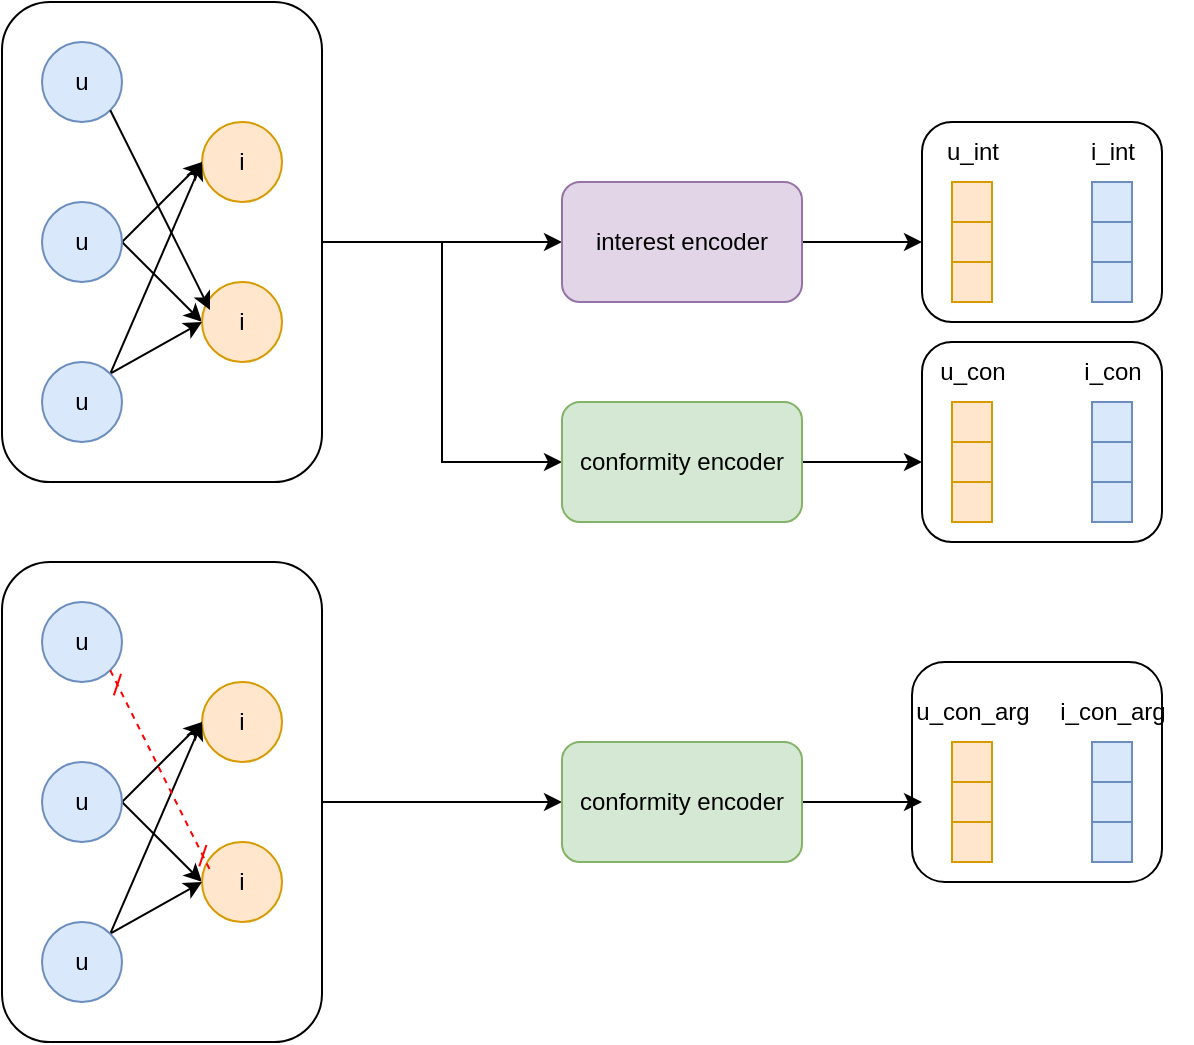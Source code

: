 <mxfile version="24.7.7">
  <diagram name="第 1 页" id="VUyj2m2OqaJEFEo-j7Zs">
    <mxGraphModel dx="1386" dy="748" grid="1" gridSize="10" guides="1" tooltips="1" connect="1" arrows="1" fold="1" page="1" pageScale="1" pageWidth="1654" pageHeight="1169" math="1" shadow="0">
      <root>
        <mxCell id="0" />
        <mxCell id="1" parent="0" />
        <mxCell id="WJeP69q8FkyDFJacEMiq-81" value="" style="rounded=1;whiteSpace=wrap;html=1;" vertex="1" parent="1">
          <mxGeometry x="715" y="390" width="125" height="110" as="geometry" />
        </mxCell>
        <mxCell id="WJeP69q8FkyDFJacEMiq-80" value="" style="rounded=1;whiteSpace=wrap;html=1;" vertex="1" parent="1">
          <mxGeometry x="720" y="230" width="120" height="100" as="geometry" />
        </mxCell>
        <mxCell id="WJeP69q8FkyDFJacEMiq-72" value="" style="rounded=1;whiteSpace=wrap;html=1;" vertex="1" parent="1">
          <mxGeometry x="720" y="120" width="120" height="100" as="geometry" />
        </mxCell>
        <mxCell id="WJeP69q8FkyDFJacEMiq-56" style="edgeStyle=orthogonalEdgeStyle;rounded=0;orthogonalLoop=1;jettySize=auto;html=1;exitX=1;exitY=0.5;exitDx=0;exitDy=0;entryX=0;entryY=0.5;entryDx=0;entryDy=0;" edge="1" parent="1" source="WJeP69q8FkyDFJacEMiq-22" target="WJeP69q8FkyDFJacEMiq-55">
          <mxGeometry relative="1" as="geometry" />
        </mxCell>
        <mxCell id="WJeP69q8FkyDFJacEMiq-22" value="" style="rounded=1;whiteSpace=wrap;html=1;" vertex="1" parent="1">
          <mxGeometry x="260" y="340" width="160" height="240" as="geometry" />
        </mxCell>
        <mxCell id="WJeP69q8FkyDFJacEMiq-24" style="edgeStyle=orthogonalEdgeStyle;rounded=0;orthogonalLoop=1;jettySize=auto;html=1;exitX=1;exitY=0.5;exitDx=0;exitDy=0;" edge="1" parent="1" source="WJeP69q8FkyDFJacEMiq-21">
          <mxGeometry relative="1" as="geometry">
            <mxPoint x="540" y="180" as="targetPoint" />
          </mxGeometry>
        </mxCell>
        <mxCell id="WJeP69q8FkyDFJacEMiq-27" style="edgeStyle=orthogonalEdgeStyle;rounded=0;orthogonalLoop=1;jettySize=auto;html=1;exitX=1;exitY=0.5;exitDx=0;exitDy=0;entryX=0;entryY=0.5;entryDx=0;entryDy=0;" edge="1" parent="1" source="WJeP69q8FkyDFJacEMiq-21" target="WJeP69q8FkyDFJacEMiq-26">
          <mxGeometry relative="1" as="geometry" />
        </mxCell>
        <mxCell id="WJeP69q8FkyDFJacEMiq-21" value="" style="rounded=1;whiteSpace=wrap;html=1;" vertex="1" parent="1">
          <mxGeometry x="260" y="60" width="160" height="240" as="geometry" />
        </mxCell>
        <mxCell id="WJeP69q8FkyDFJacEMiq-1" value="u" style="ellipse;whiteSpace=wrap;html=1;aspect=fixed;fillColor=#dae8fc;strokeColor=#6c8ebf;" vertex="1" parent="1">
          <mxGeometry x="280" y="80" width="40" height="40" as="geometry" />
        </mxCell>
        <mxCell id="WJeP69q8FkyDFJacEMiq-2" value="i" style="ellipse;whiteSpace=wrap;html=1;aspect=fixed;fillColor=#ffe6cc;strokeColor=#d79b00;" vertex="1" parent="1">
          <mxGeometry x="360" y="120" width="40" height="40" as="geometry" />
        </mxCell>
        <mxCell id="WJeP69q8FkyDFJacEMiq-7" style="rounded=0;orthogonalLoop=1;jettySize=auto;html=1;exitX=1;exitY=0.5;exitDx=0;exitDy=0;entryX=0;entryY=0.5;entryDx=0;entryDy=0;" edge="1" parent="1" source="WJeP69q8FkyDFJacEMiq-3" target="WJeP69q8FkyDFJacEMiq-2">
          <mxGeometry relative="1" as="geometry" />
        </mxCell>
        <mxCell id="WJeP69q8FkyDFJacEMiq-9" style="rounded=0;orthogonalLoop=1;jettySize=auto;html=1;exitX=1;exitY=0.5;exitDx=0;exitDy=0;entryX=0;entryY=0.5;entryDx=0;entryDy=0;" edge="1" parent="1" source="WJeP69q8FkyDFJacEMiq-3" target="WJeP69q8FkyDFJacEMiq-4">
          <mxGeometry relative="1" as="geometry" />
        </mxCell>
        <mxCell id="WJeP69q8FkyDFJacEMiq-3" value="u" style="ellipse;whiteSpace=wrap;html=1;aspect=fixed;fillColor=#dae8fc;strokeColor=#6c8ebf;" vertex="1" parent="1">
          <mxGeometry x="280" y="160" width="40" height="40" as="geometry" />
        </mxCell>
        <mxCell id="WJeP69q8FkyDFJacEMiq-4" value="i" style="ellipse;whiteSpace=wrap;html=1;aspect=fixed;fillColor=#ffe6cc;strokeColor=#d79b00;" vertex="1" parent="1">
          <mxGeometry x="360" y="200" width="40" height="40" as="geometry" />
        </mxCell>
        <mxCell id="WJeP69q8FkyDFJacEMiq-8" style="rounded=0;orthogonalLoop=1;jettySize=auto;html=1;exitX=1;exitY=0;exitDx=0;exitDy=0;" edge="1" parent="1" source="WJeP69q8FkyDFJacEMiq-5">
          <mxGeometry relative="1" as="geometry">
            <mxPoint x="360" y="140" as="targetPoint" />
          </mxGeometry>
        </mxCell>
        <mxCell id="WJeP69q8FkyDFJacEMiq-10" style="rounded=0;orthogonalLoop=1;jettySize=auto;html=1;exitX=1;exitY=0;exitDx=0;exitDy=0;entryX=0;entryY=0.5;entryDx=0;entryDy=0;" edge="1" parent="1" source="WJeP69q8FkyDFJacEMiq-5" target="WJeP69q8FkyDFJacEMiq-4">
          <mxGeometry relative="1" as="geometry" />
        </mxCell>
        <mxCell id="WJeP69q8FkyDFJacEMiq-5" value="u" style="ellipse;whiteSpace=wrap;html=1;aspect=fixed;fillColor=#dae8fc;strokeColor=#6c8ebf;" vertex="1" parent="1">
          <mxGeometry x="280" y="240" width="40" height="40" as="geometry" />
        </mxCell>
        <mxCell id="WJeP69q8FkyDFJacEMiq-6" style="rounded=0;orthogonalLoop=1;jettySize=auto;html=1;exitX=1;exitY=1;exitDx=0;exitDy=0;entryX=0.1;entryY=0.35;entryDx=0;entryDy=0;entryPerimeter=0;" edge="1" parent="1" source="WJeP69q8FkyDFJacEMiq-1" target="WJeP69q8FkyDFJacEMiq-4">
          <mxGeometry relative="1" as="geometry" />
        </mxCell>
        <mxCell id="WJeP69q8FkyDFJacEMiq-11" value="u" style="ellipse;whiteSpace=wrap;html=1;aspect=fixed;fillColor=#dae8fc;strokeColor=#6c8ebf;" vertex="1" parent="1">
          <mxGeometry x="280" y="360" width="40" height="40" as="geometry" />
        </mxCell>
        <mxCell id="WJeP69q8FkyDFJacEMiq-12" value="i" style="ellipse;whiteSpace=wrap;html=1;aspect=fixed;fillColor=#ffe6cc;strokeColor=#d79b00;" vertex="1" parent="1">
          <mxGeometry x="360" y="400" width="40" height="40" as="geometry" />
        </mxCell>
        <mxCell id="WJeP69q8FkyDFJacEMiq-13" style="rounded=0;orthogonalLoop=1;jettySize=auto;html=1;exitX=1;exitY=0.5;exitDx=0;exitDy=0;entryX=0;entryY=0.5;entryDx=0;entryDy=0;" edge="1" parent="1" source="WJeP69q8FkyDFJacEMiq-15" target="WJeP69q8FkyDFJacEMiq-12">
          <mxGeometry relative="1" as="geometry" />
        </mxCell>
        <mxCell id="WJeP69q8FkyDFJacEMiq-14" style="rounded=0;orthogonalLoop=1;jettySize=auto;html=1;exitX=1;exitY=0.5;exitDx=0;exitDy=0;entryX=0;entryY=0.5;entryDx=0;entryDy=0;" edge="1" parent="1" source="WJeP69q8FkyDFJacEMiq-15" target="WJeP69q8FkyDFJacEMiq-16">
          <mxGeometry relative="1" as="geometry" />
        </mxCell>
        <mxCell id="WJeP69q8FkyDFJacEMiq-15" value="u" style="ellipse;whiteSpace=wrap;html=1;aspect=fixed;fillColor=#dae8fc;strokeColor=#6c8ebf;" vertex="1" parent="1">
          <mxGeometry x="280" y="440" width="40" height="40" as="geometry" />
        </mxCell>
        <mxCell id="WJeP69q8FkyDFJacEMiq-16" value="i" style="ellipse;whiteSpace=wrap;html=1;aspect=fixed;fillColor=#ffe6cc;strokeColor=#d79b00;" vertex="1" parent="1">
          <mxGeometry x="360" y="480" width="40" height="40" as="geometry" />
        </mxCell>
        <mxCell id="WJeP69q8FkyDFJacEMiq-17" style="rounded=0;orthogonalLoop=1;jettySize=auto;html=1;exitX=1;exitY=0;exitDx=0;exitDy=0;" edge="1" parent="1" source="WJeP69q8FkyDFJacEMiq-19">
          <mxGeometry relative="1" as="geometry">
            <mxPoint x="360" y="420" as="targetPoint" />
          </mxGeometry>
        </mxCell>
        <mxCell id="WJeP69q8FkyDFJacEMiq-18" style="rounded=0;orthogonalLoop=1;jettySize=auto;html=1;exitX=1;exitY=0;exitDx=0;exitDy=0;entryX=0;entryY=0.5;entryDx=0;entryDy=0;" edge="1" parent="1" source="WJeP69q8FkyDFJacEMiq-19" target="WJeP69q8FkyDFJacEMiq-16">
          <mxGeometry relative="1" as="geometry" />
        </mxCell>
        <mxCell id="WJeP69q8FkyDFJacEMiq-19" value="u" style="ellipse;whiteSpace=wrap;html=1;aspect=fixed;fillColor=#dae8fc;strokeColor=#6c8ebf;" vertex="1" parent="1">
          <mxGeometry x="280" y="520" width="40" height="40" as="geometry" />
        </mxCell>
        <mxCell id="WJeP69q8FkyDFJacEMiq-20" style="rounded=0;orthogonalLoop=1;jettySize=auto;html=1;exitX=1;exitY=1;exitDx=0;exitDy=0;entryX=0.1;entryY=0.35;entryDx=0;entryDy=0;entryPerimeter=0;startArrow=dash;startFill=0;endArrow=dash;endFill=0;fillColor=#f8cecc;strokeColor=#FF0000;dashed=1;" edge="1" parent="1" source="WJeP69q8FkyDFJacEMiq-11" target="WJeP69q8FkyDFJacEMiq-16">
          <mxGeometry relative="1" as="geometry" />
        </mxCell>
        <mxCell id="WJeP69q8FkyDFJacEMiq-28" style="edgeStyle=orthogonalEdgeStyle;rounded=0;orthogonalLoop=1;jettySize=auto;html=1;exitX=1;exitY=0.5;exitDx=0;exitDy=0;" edge="1" parent="1" source="WJeP69q8FkyDFJacEMiq-25">
          <mxGeometry relative="1" as="geometry">
            <mxPoint x="720" y="180" as="targetPoint" />
          </mxGeometry>
        </mxCell>
        <mxCell id="WJeP69q8FkyDFJacEMiq-25" value="interest encoder" style="rounded=1;whiteSpace=wrap;html=1;fillColor=#e1d5e7;strokeColor=#9673a6;" vertex="1" parent="1">
          <mxGeometry x="540" y="150" width="120" height="60" as="geometry" />
        </mxCell>
        <mxCell id="WJeP69q8FkyDFJacEMiq-29" style="edgeStyle=orthogonalEdgeStyle;rounded=0;orthogonalLoop=1;jettySize=auto;html=1;exitX=1;exitY=0.5;exitDx=0;exitDy=0;" edge="1" parent="1" source="WJeP69q8FkyDFJacEMiq-26">
          <mxGeometry relative="1" as="geometry">
            <mxPoint x="720" y="290" as="targetPoint" />
          </mxGeometry>
        </mxCell>
        <mxCell id="WJeP69q8FkyDFJacEMiq-26" value="conformity encoder" style="rounded=1;whiteSpace=wrap;html=1;fillColor=#d5e8d4;strokeColor=#82b366;" vertex="1" parent="1">
          <mxGeometry x="540" y="260" width="120" height="60" as="geometry" />
        </mxCell>
        <mxCell id="WJeP69q8FkyDFJacEMiq-57" style="edgeStyle=orthogonalEdgeStyle;rounded=0;orthogonalLoop=1;jettySize=auto;html=1;exitX=1;exitY=0.5;exitDx=0;exitDy=0;" edge="1" parent="1" source="WJeP69q8FkyDFJacEMiq-55">
          <mxGeometry relative="1" as="geometry">
            <mxPoint x="720" y="460" as="targetPoint" />
          </mxGeometry>
        </mxCell>
        <mxCell id="WJeP69q8FkyDFJacEMiq-55" value="conformity encoder" style="rounded=1;whiteSpace=wrap;html=1;fillColor=#d5e8d4;strokeColor=#82b366;" vertex="1" parent="1">
          <mxGeometry x="540" y="430" width="120" height="60" as="geometry" />
        </mxCell>
        <mxCell id="WJeP69q8FkyDFJacEMiq-59" value="" style="group;fillColor=#ffe6cc;strokeColor=#d79b00;" vertex="1" connectable="0" parent="1">
          <mxGeometry x="735" y="430" width="20" height="60" as="geometry" />
        </mxCell>
        <mxCell id="WJeP69q8FkyDFJacEMiq-60" value="" style="whiteSpace=wrap;html=1;aspect=fixed;fillColor=#ffe6cc;strokeColor=#d79b00;" vertex="1" parent="WJeP69q8FkyDFJacEMiq-59">
          <mxGeometry width="20" height="20" as="geometry" />
        </mxCell>
        <mxCell id="WJeP69q8FkyDFJacEMiq-61" value="" style="whiteSpace=wrap;html=1;aspect=fixed;fillColor=#ffe6cc;strokeColor=#d79b00;" vertex="1" parent="WJeP69q8FkyDFJacEMiq-59">
          <mxGeometry y="20" width="20" height="20" as="geometry" />
        </mxCell>
        <mxCell id="WJeP69q8FkyDFJacEMiq-62" value="" style="whiteSpace=wrap;html=1;aspect=fixed;fillColor=#ffe6cc;strokeColor=#d79b00;" vertex="1" parent="WJeP69q8FkyDFJacEMiq-59">
          <mxGeometry y="40" width="20" height="20" as="geometry" />
        </mxCell>
        <mxCell id="WJeP69q8FkyDFJacEMiq-67" value="u_con_arg" style="text;html=1;align=center;verticalAlign=middle;resizable=0;points=[];autosize=1;strokeColor=none;fillColor=none;" vertex="1" parent="1">
          <mxGeometry x="705" y="400" width="80" height="30" as="geometry" />
        </mxCell>
        <mxCell id="WJeP69q8FkyDFJacEMiq-69" value="" style="group" vertex="1" connectable="0" parent="1">
          <mxGeometry x="775" y="400" width="80" height="90" as="geometry" />
        </mxCell>
        <mxCell id="WJeP69q8FkyDFJacEMiq-63" value="" style="group;fillColor=#dae8fc;strokeColor=#6c8ebf;" vertex="1" connectable="0" parent="WJeP69q8FkyDFJacEMiq-69">
          <mxGeometry x="30" y="30" width="20" height="60" as="geometry" />
        </mxCell>
        <mxCell id="WJeP69q8FkyDFJacEMiq-64" value="" style="whiteSpace=wrap;html=1;aspect=fixed;fillColor=#dae8fc;strokeColor=#6c8ebf;" vertex="1" parent="WJeP69q8FkyDFJacEMiq-63">
          <mxGeometry width="20" height="20" as="geometry" />
        </mxCell>
        <mxCell id="WJeP69q8FkyDFJacEMiq-65" value="" style="whiteSpace=wrap;html=1;aspect=fixed;fillColor=#dae8fc;strokeColor=#6c8ebf;" vertex="1" parent="WJeP69q8FkyDFJacEMiq-63">
          <mxGeometry y="20" width="20" height="20" as="geometry" />
        </mxCell>
        <mxCell id="WJeP69q8FkyDFJacEMiq-66" value="" style="whiteSpace=wrap;html=1;aspect=fixed;fillColor=#dae8fc;strokeColor=#6c8ebf;" vertex="1" parent="WJeP69q8FkyDFJacEMiq-63">
          <mxGeometry y="40" width="20" height="20" as="geometry" />
        </mxCell>
        <mxCell id="WJeP69q8FkyDFJacEMiq-68" value="i_con_arg" style="text;html=1;align=center;verticalAlign=middle;resizable=0;points=[];autosize=1;strokeColor=none;fillColor=none;" vertex="1" parent="WJeP69q8FkyDFJacEMiq-69">
          <mxGeometry width="80" height="30" as="geometry" />
        </mxCell>
        <mxCell id="WJeP69q8FkyDFJacEMiq-33" value="" style="group;fillColor=#ffe6cc;strokeColor=#d79b00;" vertex="1" connectable="0" parent="1">
          <mxGeometry x="735" y="150" width="20" height="60" as="geometry" />
        </mxCell>
        <mxCell id="WJeP69q8FkyDFJacEMiq-30" value="" style="whiteSpace=wrap;html=1;aspect=fixed;fillColor=#ffe6cc;strokeColor=#d79b00;" vertex="1" parent="WJeP69q8FkyDFJacEMiq-33">
          <mxGeometry width="20" height="20" as="geometry" />
        </mxCell>
        <mxCell id="WJeP69q8FkyDFJacEMiq-31" value="" style="whiteSpace=wrap;html=1;aspect=fixed;fillColor=#ffe6cc;strokeColor=#d79b00;" vertex="1" parent="WJeP69q8FkyDFJacEMiq-33">
          <mxGeometry y="20" width="20" height="20" as="geometry" />
        </mxCell>
        <mxCell id="WJeP69q8FkyDFJacEMiq-32" value="" style="whiteSpace=wrap;html=1;aspect=fixed;fillColor=#ffe6cc;strokeColor=#d79b00;" vertex="1" parent="WJeP69q8FkyDFJacEMiq-33">
          <mxGeometry y="40" width="20" height="20" as="geometry" />
        </mxCell>
        <mxCell id="WJeP69q8FkyDFJacEMiq-38" value="u_int" style="text;html=1;align=center;verticalAlign=middle;resizable=0;points=[];autosize=1;strokeColor=none;fillColor=none;" vertex="1" parent="1">
          <mxGeometry x="720" y="120" width="50" height="30" as="geometry" />
        </mxCell>
        <mxCell id="WJeP69q8FkyDFJacEMiq-71" value="" style="group" vertex="1" connectable="0" parent="1">
          <mxGeometry x="790" y="120" width="50" height="90" as="geometry" />
        </mxCell>
        <mxCell id="WJeP69q8FkyDFJacEMiq-34" value="" style="group;fillColor=#dae8fc;strokeColor=#6c8ebf;" vertex="1" connectable="0" parent="WJeP69q8FkyDFJacEMiq-71">
          <mxGeometry x="15" y="30" width="20" height="60" as="geometry" />
        </mxCell>
        <mxCell id="WJeP69q8FkyDFJacEMiq-35" value="" style="whiteSpace=wrap;html=1;aspect=fixed;fillColor=#dae8fc;strokeColor=#6c8ebf;" vertex="1" parent="WJeP69q8FkyDFJacEMiq-34">
          <mxGeometry width="20" height="20" as="geometry" />
        </mxCell>
        <mxCell id="WJeP69q8FkyDFJacEMiq-36" value="" style="whiteSpace=wrap;html=1;aspect=fixed;fillColor=#dae8fc;strokeColor=#6c8ebf;" vertex="1" parent="WJeP69q8FkyDFJacEMiq-34">
          <mxGeometry y="20" width="20" height="20" as="geometry" />
        </mxCell>
        <mxCell id="WJeP69q8FkyDFJacEMiq-37" value="" style="whiteSpace=wrap;html=1;aspect=fixed;fillColor=#dae8fc;strokeColor=#6c8ebf;" vertex="1" parent="WJeP69q8FkyDFJacEMiq-34">
          <mxGeometry y="40" width="20" height="20" as="geometry" />
        </mxCell>
        <mxCell id="WJeP69q8FkyDFJacEMiq-39" value="i_int" style="text;html=1;align=center;verticalAlign=middle;resizable=0;points=[];autosize=1;strokeColor=none;fillColor=none;" vertex="1" parent="WJeP69q8FkyDFJacEMiq-71">
          <mxGeometry width="50" height="30" as="geometry" />
        </mxCell>
        <mxCell id="WJeP69q8FkyDFJacEMiq-79" value="" style="group" vertex="1" connectable="0" parent="1">
          <mxGeometry x="790" y="230" width="50" height="95" as="geometry" />
        </mxCell>
        <mxCell id="WJeP69q8FkyDFJacEMiq-78" value="i_con" style="text;html=1;align=center;verticalAlign=middle;resizable=0;points=[];autosize=1;strokeColor=none;fillColor=none;" vertex="1" parent="WJeP69q8FkyDFJacEMiq-79">
          <mxGeometry width="50" height="30" as="geometry" />
        </mxCell>
        <mxCell id="WJeP69q8FkyDFJacEMiq-74" value="" style="group;fillColor=#dae8fc;strokeColor=#6c8ebf;" vertex="1" connectable="0" parent="WJeP69q8FkyDFJacEMiq-79">
          <mxGeometry x="15" y="30" width="20" height="60" as="geometry" />
        </mxCell>
        <mxCell id="WJeP69q8FkyDFJacEMiq-75" value="" style="whiteSpace=wrap;html=1;aspect=fixed;fillColor=#dae8fc;strokeColor=#6c8ebf;" vertex="1" parent="WJeP69q8FkyDFJacEMiq-74">
          <mxGeometry width="20" height="20" as="geometry" />
        </mxCell>
        <mxCell id="WJeP69q8FkyDFJacEMiq-76" value="" style="whiteSpace=wrap;html=1;aspect=fixed;fillColor=#dae8fc;strokeColor=#6c8ebf;" vertex="1" parent="WJeP69q8FkyDFJacEMiq-74">
          <mxGeometry y="20" width="20" height="20" as="geometry" />
        </mxCell>
        <mxCell id="WJeP69q8FkyDFJacEMiq-77" value="" style="whiteSpace=wrap;html=1;aspect=fixed;fillColor=#dae8fc;strokeColor=#6c8ebf;" vertex="1" parent="WJeP69q8FkyDFJacEMiq-74">
          <mxGeometry y="40" width="20" height="20" as="geometry" />
        </mxCell>
        <mxCell id="WJeP69q8FkyDFJacEMiq-42" value="" style="group;fillColor=#ffe6cc;strokeColor=#d79b00;" vertex="1" connectable="0" parent="1">
          <mxGeometry x="735" y="260" width="20" height="60" as="geometry" />
        </mxCell>
        <mxCell id="WJeP69q8FkyDFJacEMiq-43" value="" style="whiteSpace=wrap;html=1;aspect=fixed;fillColor=#ffe6cc;strokeColor=#d79b00;" vertex="1" parent="WJeP69q8FkyDFJacEMiq-42">
          <mxGeometry width="20" height="20" as="geometry" />
        </mxCell>
        <mxCell id="WJeP69q8FkyDFJacEMiq-44" value="" style="whiteSpace=wrap;html=1;aspect=fixed;fillColor=#ffe6cc;strokeColor=#d79b00;" vertex="1" parent="WJeP69q8FkyDFJacEMiq-42">
          <mxGeometry y="20" width="20" height="20" as="geometry" />
        </mxCell>
        <mxCell id="WJeP69q8FkyDFJacEMiq-45" value="" style="whiteSpace=wrap;html=1;aspect=fixed;fillColor=#ffe6cc;strokeColor=#d79b00;" vertex="1" parent="WJeP69q8FkyDFJacEMiq-42">
          <mxGeometry y="40" width="20" height="20" as="geometry" />
        </mxCell>
        <mxCell id="WJeP69q8FkyDFJacEMiq-50" value="u_con" style="text;html=1;align=center;verticalAlign=middle;resizable=0;points=[];autosize=1;strokeColor=none;fillColor=none;" vertex="1" parent="1">
          <mxGeometry x="715" y="230" width="60" height="30" as="geometry" />
        </mxCell>
      </root>
    </mxGraphModel>
  </diagram>
</mxfile>

